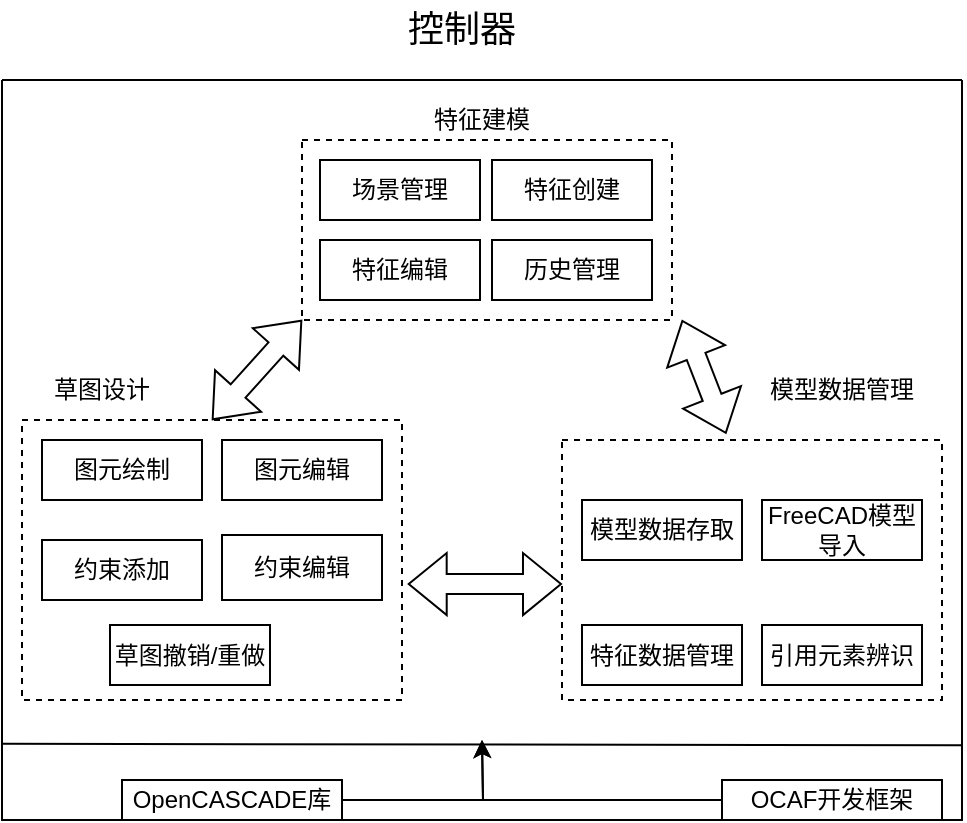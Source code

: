 <mxfile version="22.1.17" type="github">
  <diagram name="第 1 页" id="aFovmZDefZpcK3rY6MG5">
    <mxGraphModel dx="1268" dy="1740" grid="1" gridSize="10" guides="1" tooltips="1" connect="1" arrows="1" fold="1" page="1" pageScale="1" pageWidth="827" pageHeight="1169" math="0" shadow="0">
      <root>
        <mxCell id="0" />
        <mxCell id="1" parent="0" />
        <mxCell id="Ch-OCV6Q0t6kAxiltGTW-313" value="" style="swimlane;startSize=0;" vertex="1" parent="1">
          <mxGeometry x="400" y="-20" width="480" height="370" as="geometry">
            <mxRectangle x="10" y="300" width="50" height="40" as="alternateBounds" />
          </mxGeometry>
        </mxCell>
        <mxCell id="Ch-OCV6Q0t6kAxiltGTW-314" value="" style="rounded=0;whiteSpace=wrap;html=1;dashed=1;" vertex="1" parent="Ch-OCV6Q0t6kAxiltGTW-313">
          <mxGeometry x="150" y="30" width="185" height="90" as="geometry" />
        </mxCell>
        <mxCell id="Ch-OCV6Q0t6kAxiltGTW-315" value="场景管理" style="rounded=0;whiteSpace=wrap;html=1;" vertex="1" parent="Ch-OCV6Q0t6kAxiltGTW-313">
          <mxGeometry x="159" y="40" width="80" height="30" as="geometry" />
        </mxCell>
        <mxCell id="Ch-OCV6Q0t6kAxiltGTW-316" value="历史管理" style="rounded=0;whiteSpace=wrap;html=1;" vertex="1" parent="Ch-OCV6Q0t6kAxiltGTW-313">
          <mxGeometry x="245" y="80" width="80" height="30" as="geometry" />
        </mxCell>
        <mxCell id="Ch-OCV6Q0t6kAxiltGTW-317" value="特征创建" style="rounded=0;whiteSpace=wrap;html=1;" vertex="1" parent="Ch-OCV6Q0t6kAxiltGTW-313">
          <mxGeometry x="245" y="40" width="80" height="30" as="geometry" />
        </mxCell>
        <mxCell id="Ch-OCV6Q0t6kAxiltGTW-318" value="特征编辑" style="rounded=0;whiteSpace=wrap;html=1;" vertex="1" parent="Ch-OCV6Q0t6kAxiltGTW-313">
          <mxGeometry x="159" y="80" width="80" height="30" as="geometry" />
        </mxCell>
        <mxCell id="Ch-OCV6Q0t6kAxiltGTW-319" value="草图设计" style="text;html=1;strokeColor=none;fillColor=none;align=center;verticalAlign=middle;whiteSpace=wrap;rounded=0;" vertex="1" parent="Ch-OCV6Q0t6kAxiltGTW-313">
          <mxGeometry x="20" y="140" width="60" height="30" as="geometry" />
        </mxCell>
        <mxCell id="Ch-OCV6Q0t6kAxiltGTW-320" value="模型数据管理" style="text;html=1;strokeColor=none;fillColor=none;align=center;verticalAlign=middle;whiteSpace=wrap;rounded=0;" vertex="1" parent="Ch-OCV6Q0t6kAxiltGTW-313">
          <mxGeometry x="380" y="140" width="80" height="30" as="geometry" />
        </mxCell>
        <mxCell id="Ch-OCV6Q0t6kAxiltGTW-321" value="特征建模" style="text;html=1;strokeColor=none;fillColor=none;align=center;verticalAlign=middle;whiteSpace=wrap;rounded=0;" vertex="1" parent="Ch-OCV6Q0t6kAxiltGTW-313">
          <mxGeometry x="200" width="80" height="40" as="geometry" />
        </mxCell>
        <mxCell id="Ch-OCV6Q0t6kAxiltGTW-322" value="" style="rounded=0;whiteSpace=wrap;html=1;dashed=1;" vertex="1" parent="Ch-OCV6Q0t6kAxiltGTW-313">
          <mxGeometry x="10" y="170" width="190" height="140" as="geometry" />
        </mxCell>
        <mxCell id="Ch-OCV6Q0t6kAxiltGTW-323" value="图元绘制" style="rounded=0;whiteSpace=wrap;html=1;" vertex="1" parent="Ch-OCV6Q0t6kAxiltGTW-313">
          <mxGeometry x="20" y="180" width="80" height="30" as="geometry" />
        </mxCell>
        <mxCell id="Ch-OCV6Q0t6kAxiltGTW-324" value="图元编辑" style="rounded=0;whiteSpace=wrap;html=1;" vertex="1" parent="Ch-OCV6Q0t6kAxiltGTW-313">
          <mxGeometry x="110" y="180" width="80" height="30" as="geometry" />
        </mxCell>
        <mxCell id="Ch-OCV6Q0t6kAxiltGTW-325" value="约束添加" style="rounded=0;whiteSpace=wrap;html=1;" vertex="1" parent="Ch-OCV6Q0t6kAxiltGTW-313">
          <mxGeometry x="20" y="230" width="80" height="30" as="geometry" />
        </mxCell>
        <mxCell id="Ch-OCV6Q0t6kAxiltGTW-326" value="约束编辑" style="rounded=0;whiteSpace=wrap;html=1;" vertex="1" parent="Ch-OCV6Q0t6kAxiltGTW-313">
          <mxGeometry x="110" y="227.5" width="80" height="32.5" as="geometry" />
        </mxCell>
        <mxCell id="Ch-OCV6Q0t6kAxiltGTW-327" value="草图撤销/重做" style="rounded=0;whiteSpace=wrap;html=1;" vertex="1" parent="Ch-OCV6Q0t6kAxiltGTW-313">
          <mxGeometry x="54" y="272.5" width="80" height="30" as="geometry" />
        </mxCell>
        <mxCell id="Ch-OCV6Q0t6kAxiltGTW-328" value="" style="rounded=0;whiteSpace=wrap;html=1;dashed=1;" vertex="1" parent="Ch-OCV6Q0t6kAxiltGTW-313">
          <mxGeometry x="280" y="180" width="190" height="130" as="geometry" />
        </mxCell>
        <mxCell id="Ch-OCV6Q0t6kAxiltGTW-329" value="模型数据存取" style="rounded=0;whiteSpace=wrap;html=1;" vertex="1" parent="Ch-OCV6Q0t6kAxiltGTW-313">
          <mxGeometry x="290" y="210" width="80" height="30" as="geometry" />
        </mxCell>
        <mxCell id="Ch-OCV6Q0t6kAxiltGTW-330" value="FreeCAD模型导入" style="rounded=0;whiteSpace=wrap;html=1;" vertex="1" parent="Ch-OCV6Q0t6kAxiltGTW-313">
          <mxGeometry x="380" y="210" width="80" height="30" as="geometry" />
        </mxCell>
        <mxCell id="Ch-OCV6Q0t6kAxiltGTW-331" style="edgeStyle=orthogonalEdgeStyle;rounded=0;orthogonalLoop=1;jettySize=auto;html=1;exitX=0.5;exitY=1;exitDx=0;exitDy=0;" edge="1" parent="Ch-OCV6Q0t6kAxiltGTW-313" source="Ch-OCV6Q0t6kAxiltGTW-324" target="Ch-OCV6Q0t6kAxiltGTW-324">
          <mxGeometry relative="1" as="geometry" />
        </mxCell>
        <mxCell id="Ch-OCV6Q0t6kAxiltGTW-332" value="特征数据管理" style="rounded=0;whiteSpace=wrap;html=1;" vertex="1" parent="Ch-OCV6Q0t6kAxiltGTW-313">
          <mxGeometry x="290" y="272.5" width="80" height="30" as="geometry" />
        </mxCell>
        <mxCell id="Ch-OCV6Q0t6kAxiltGTW-333" value="引用元素辨识" style="rounded=0;whiteSpace=wrap;html=1;" vertex="1" parent="Ch-OCV6Q0t6kAxiltGTW-313">
          <mxGeometry x="380" y="272.5" width="80" height="30" as="geometry" />
        </mxCell>
        <mxCell id="Ch-OCV6Q0t6kAxiltGTW-334" style="edgeStyle=orthogonalEdgeStyle;rounded=0;orthogonalLoop=1;jettySize=auto;html=1;" edge="1" parent="Ch-OCV6Q0t6kAxiltGTW-313" source="Ch-OCV6Q0t6kAxiltGTW-335">
          <mxGeometry relative="1" as="geometry">
            <mxPoint x="240" y="330" as="targetPoint" />
          </mxGeometry>
        </mxCell>
        <mxCell id="Ch-OCV6Q0t6kAxiltGTW-335" value="OpenCASCADE库" style="rounded=0;whiteSpace=wrap;html=1;" vertex="1" parent="Ch-OCV6Q0t6kAxiltGTW-313">
          <mxGeometry x="60" y="350" width="110" height="20" as="geometry" />
        </mxCell>
        <mxCell id="Ch-OCV6Q0t6kAxiltGTW-336" style="edgeStyle=orthogonalEdgeStyle;rounded=0;orthogonalLoop=1;jettySize=auto;html=1;" edge="1" parent="Ch-OCV6Q0t6kAxiltGTW-313" source="Ch-OCV6Q0t6kAxiltGTW-337">
          <mxGeometry relative="1" as="geometry">
            <mxPoint x="240" y="330" as="targetPoint" />
          </mxGeometry>
        </mxCell>
        <mxCell id="Ch-OCV6Q0t6kAxiltGTW-337" value="OCAF开发框架" style="rounded=0;whiteSpace=wrap;html=1;" vertex="1" parent="Ch-OCV6Q0t6kAxiltGTW-313">
          <mxGeometry x="360" y="350" width="110" height="20" as="geometry" />
        </mxCell>
        <mxCell id="Ch-OCV6Q0t6kAxiltGTW-338" value="" style="shape=flexArrow;endArrow=classic;startArrow=classic;html=1;rounded=0;exitX=1.015;exitY=0.586;exitDx=0;exitDy=0;exitPerimeter=0;" edge="1" parent="Ch-OCV6Q0t6kAxiltGTW-313" source="Ch-OCV6Q0t6kAxiltGTW-322">
          <mxGeometry width="100" height="100" relative="1" as="geometry">
            <mxPoint x="200" y="250" as="sourcePoint" />
            <mxPoint x="280" y="252" as="targetPoint" />
          </mxGeometry>
        </mxCell>
        <mxCell id="Ch-OCV6Q0t6kAxiltGTW-339" value="" style="shape=flexArrow;endArrow=classic;startArrow=classic;html=1;rounded=0;exitX=0.432;exitY=-0.024;exitDx=0;exitDy=0;exitPerimeter=0;" edge="1" parent="Ch-OCV6Q0t6kAxiltGTW-313" source="Ch-OCV6Q0t6kAxiltGTW-328">
          <mxGeometry width="100" height="100" relative="1" as="geometry">
            <mxPoint x="340" y="170" as="sourcePoint" />
            <mxPoint x="340" y="120" as="targetPoint" />
          </mxGeometry>
        </mxCell>
        <mxCell id="Ch-OCV6Q0t6kAxiltGTW-340" value="" style="shape=flexArrow;endArrow=classic;startArrow=classic;html=1;rounded=0;exitX=0.5;exitY=0;exitDx=0;exitDy=0;entryX=0;entryY=1;entryDx=0;entryDy=0;" edge="1" parent="Ch-OCV6Q0t6kAxiltGTW-313" source="Ch-OCV6Q0t6kAxiltGTW-322" target="Ch-OCV6Q0t6kAxiltGTW-314">
          <mxGeometry width="100" height="100" relative="1" as="geometry">
            <mxPoint x="20" y="190" as="sourcePoint" />
            <mxPoint x="120" y="90" as="targetPoint" />
          </mxGeometry>
        </mxCell>
        <mxCell id="Ch-OCV6Q0t6kAxiltGTW-341" value="&lt;font style=&quot;font-size: 18px;&quot;&gt;控制器&lt;/font&gt;" style="text;html=1;strokeColor=none;fillColor=none;align=center;verticalAlign=middle;whiteSpace=wrap;rounded=0;" vertex="1" parent="1">
          <mxGeometry x="600" y="-60" width="60" height="30" as="geometry" />
        </mxCell>
        <mxCell id="Ch-OCV6Q0t6kAxiltGTW-342" value="" style="endArrow=none;html=1;rounded=0;exitX=0;exitY=0.897;exitDx=0;exitDy=0;exitPerimeter=0;entryX=0.999;entryY=0.899;entryDx=0;entryDy=0;entryPerimeter=0;" edge="1" parent="1" source="Ch-OCV6Q0t6kAxiltGTW-313" target="Ch-OCV6Q0t6kAxiltGTW-313">
          <mxGeometry width="50" height="50" relative="1" as="geometry">
            <mxPoint x="400" y="309" as="sourcePoint" />
            <mxPoint x="870" y="310" as="targetPoint" />
          </mxGeometry>
        </mxCell>
      </root>
    </mxGraphModel>
  </diagram>
</mxfile>
